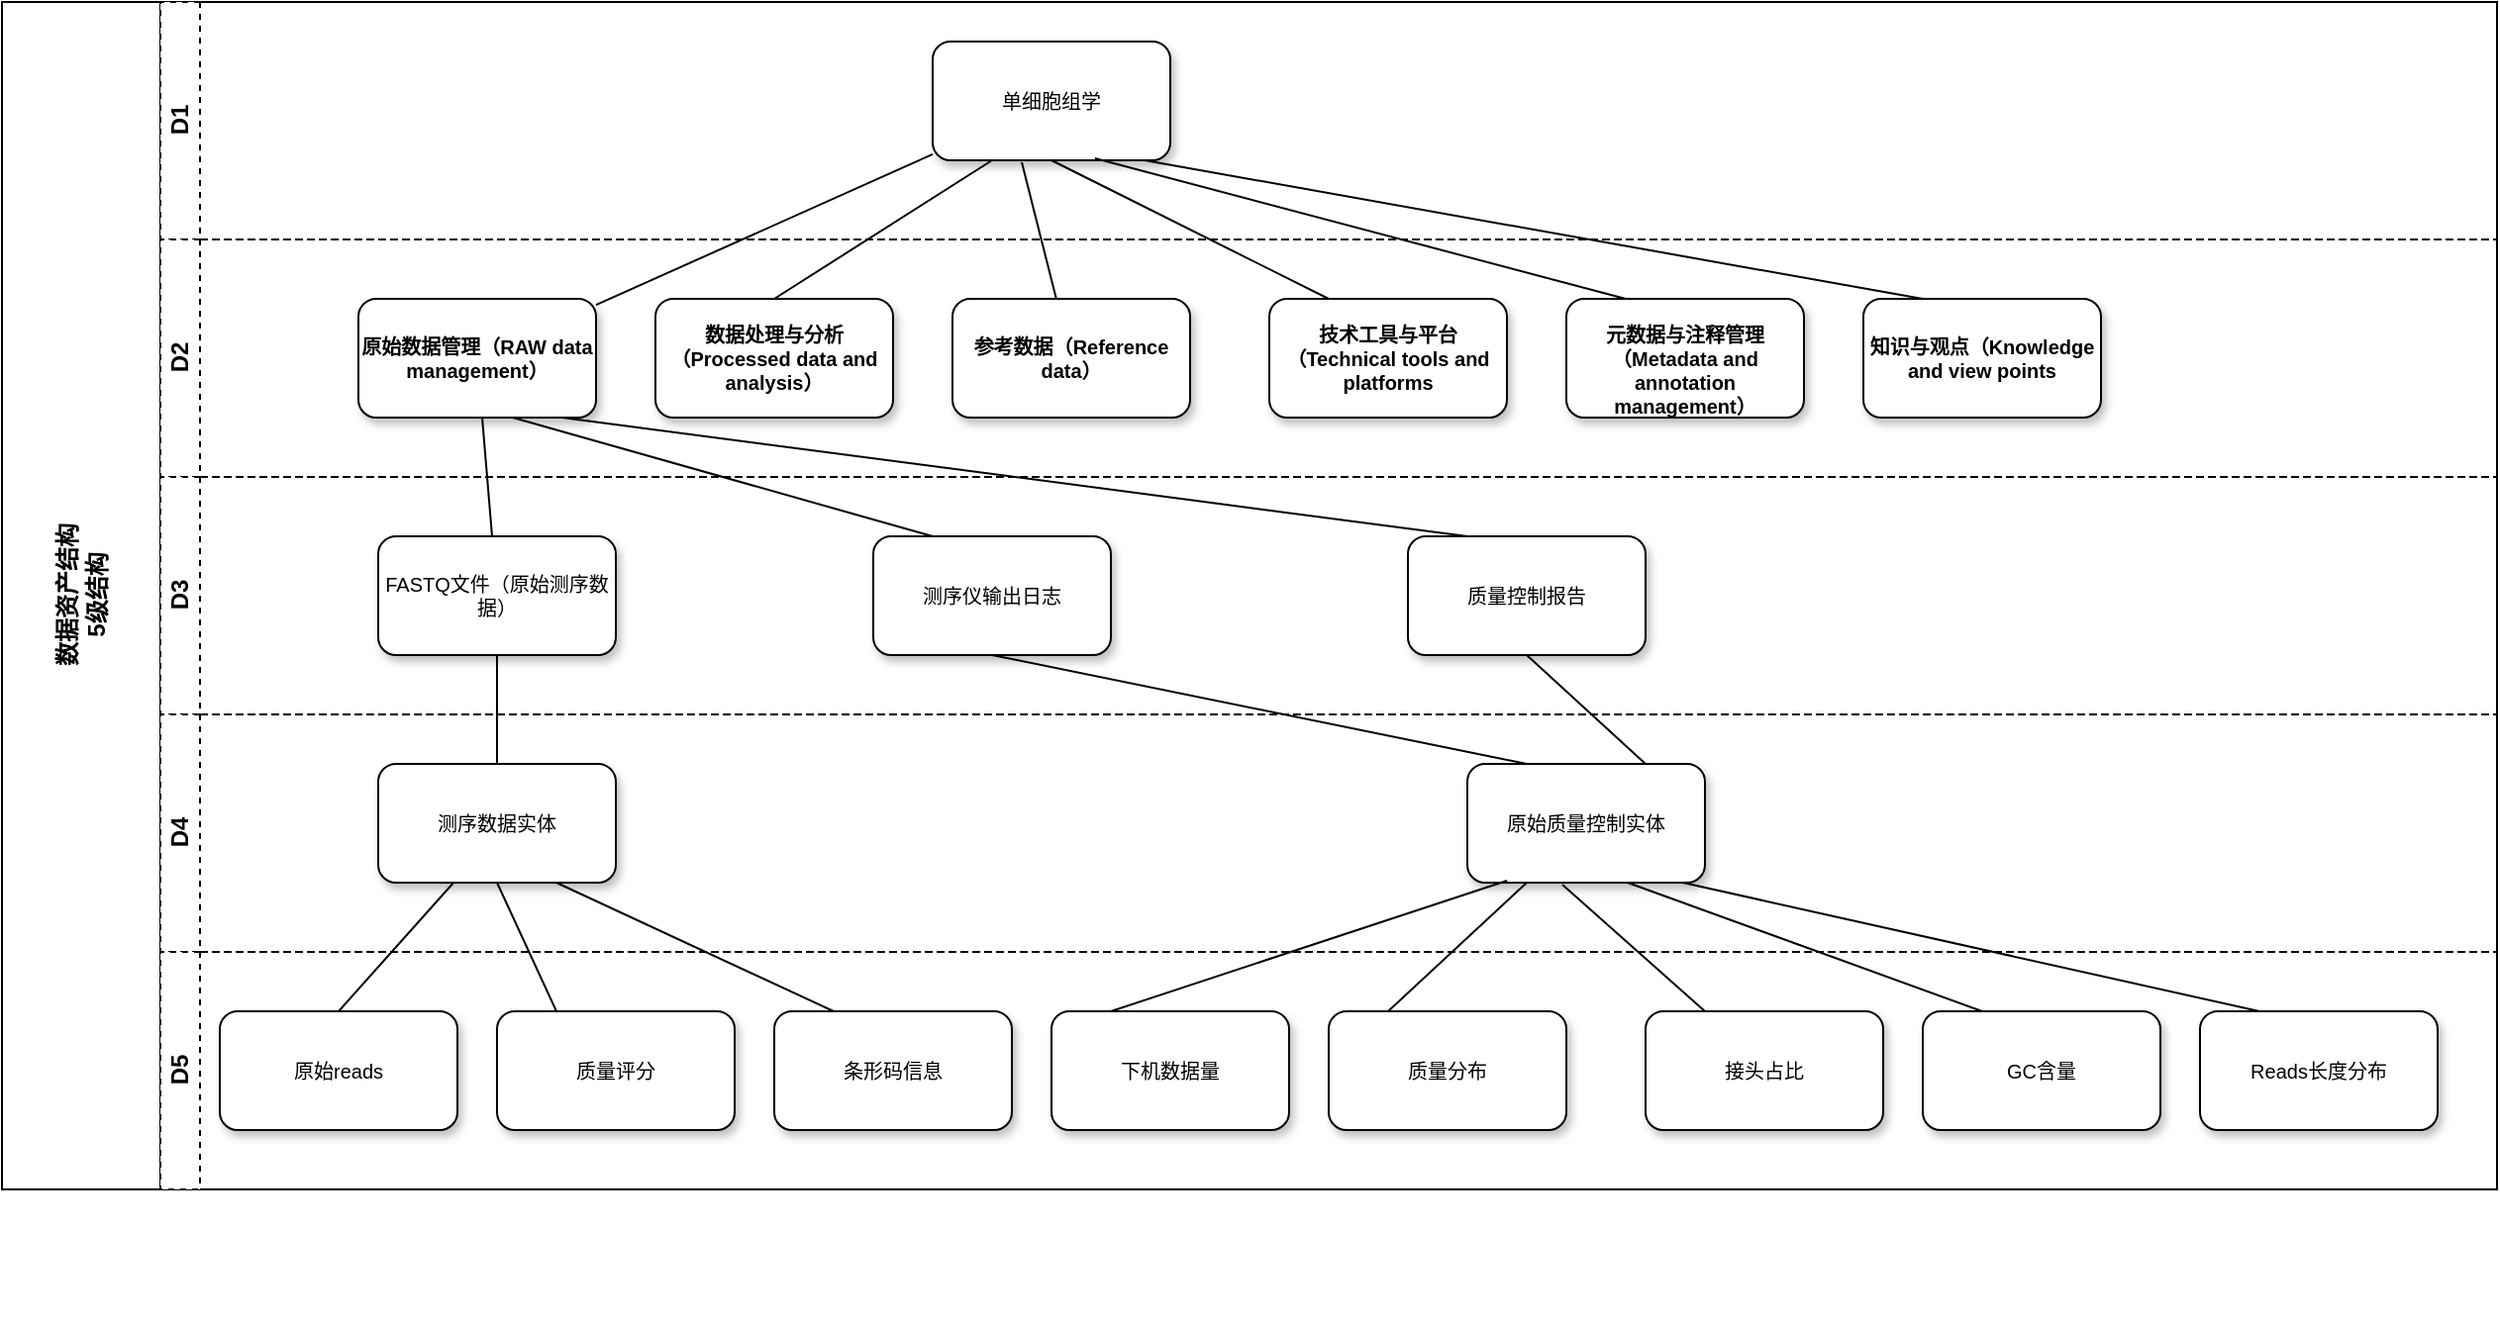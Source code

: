 <mxfile version="24.7.7">
  <diagram name="Page-1" id="10a91c8b-09ff-31b1-d368-03940ed4cc9e">
    <mxGraphModel grid="1" page="1" gridSize="10" guides="1" tooltips="1" connect="1" arrows="1" fold="1" pageScale="1" pageWidth="1100" pageHeight="850" background="none" math="0" shadow="0">
      <root>
        <mxCell id="0" />
        <mxCell id="1" parent="0" />
        <mxCell id="Mhr7L43ozkOzGL-KjsUb-1" value="&lt;div&gt;数据资产结构&lt;/div&gt;&lt;div&gt;5级结构&lt;br&gt;&lt;/div&gt;" style="swimlane;childLayout=stackLayout;resizeParent=1;resizeParentMax=0;horizontal=0;startSize=80;horizontalStack=0;html=1;" vertex="1" parent="1">
          <mxGeometry x="-670" y="125" width="1260" height="600" as="geometry" />
        </mxCell>
        <mxCell id="Mhr7L43ozkOzGL-KjsUb-6" value="D1" style="swimlane;startSize=20;horizontal=0;html=1;dashed=1;" vertex="1" parent="Mhr7L43ozkOzGL-KjsUb-1">
          <mxGeometry x="80" width="1180" height="120" as="geometry" />
        </mxCell>
        <mxCell id="62893188c0fa7362-1" value="单细胞组学" style="whiteSpace=wrap;html=1;rounded=1;shadow=1;labelBackgroundColor=none;strokeWidth=1;fontFamily=Helvetica;fontSize=10;align=center;" vertex="1" parent="Mhr7L43ozkOzGL-KjsUb-6">
          <mxGeometry x="390" y="20" width="120" height="60" as="geometry" />
        </mxCell>
        <mxCell id="Mhr7L43ozkOzGL-KjsUb-5" value="D2" style="swimlane;startSize=20;horizontal=0;html=1;dashed=1;" vertex="1" parent="Mhr7L43ozkOzGL-KjsUb-1">
          <mxGeometry x="80" y="120" width="1180" height="120" as="geometry" />
        </mxCell>
        <mxCell id="62893188c0fa7362-2" value="&lt;font style=&quot;font-size: 10px;&quot;&gt;&lt;br style=&quot;font-size: 10px;&quot;&gt;&lt;/font&gt;&lt;font style=&quot;font-size: 10px;&quot;&gt;&lt;font style=&quot;font-size: 10px;&quot;&gt;&lt;br style=&quot;font-size: 10px;&quot;&gt;&lt;/font&gt;&lt;/font&gt;&lt;p style=&quot;margin: 0in; font-size: 10px;&quot;&gt;&lt;font style=&quot;font-size: 10px;&quot;&gt;&lt;span style=&quot;font-weight: bold; font-size: 10px;&quot;&gt;&lt;br style=&quot;font-size: 10px;&quot;&gt;&lt;/span&gt;&lt;/font&gt;&lt;/p&gt;&lt;p style=&quot;margin: 0in; font-size: 10px;&quot;&gt;&lt;font style=&quot;font-size: 10px;&quot;&gt;&lt;span style=&quot;font-weight: bold; font-size: 10px;&quot;&gt;&lt;br style=&quot;font-size: 10px;&quot;&gt;&lt;/span&gt;&lt;/font&gt;&lt;/p&gt;&lt;p style=&quot;margin: 0in; font-size: 10px;&quot;&gt;&lt;font style=&quot;font-size: 10px;&quot;&gt;&lt;span style=&quot;font-weight: bold; font-size: 10px;&quot;&gt;&lt;br style=&quot;font-size: 10px;&quot;&gt;&lt;/span&gt;&lt;/font&gt;&lt;/p&gt;&lt;p style=&quot;margin: 0in; font-size: 10px;&quot;&gt;&lt;font style=&quot;font-size: 10px;&quot;&gt;&lt;span style=&quot;font-weight: bold; font-size: 10px;&quot;&gt;原始数据管理（&lt;/span&gt;&lt;span style=&quot;font-weight: bold; font-size: 10px;&quot;&gt;RAW data management&lt;/span&gt;&lt;span style=&quot;font-weight: bold; font-size: 10px;&quot;&gt;）&lt;/span&gt;&lt;/font&gt;&lt;/p&gt;&lt;font style=&quot;font-size: 10px;&quot;&gt;&lt;br style=&quot;font-size: 10px;&quot;&gt;&lt;br style=&quot;font-size: 10px;&quot;&gt;&lt;br style=&quot;font-size: 10px;&quot;&gt;&lt;br style=&quot;font-size: 10px;&quot;&gt;&lt;/font&gt;&lt;div style=&quot;font-size: 10px;&quot;&gt;&lt;font style=&quot;font-size: 10px;&quot;&gt;&lt;br style=&quot;font-size: 10px;&quot;&gt;&lt;/font&gt;&lt;/div&gt;" style="whiteSpace=wrap;html=1;rounded=1;shadow=1;labelBackgroundColor=none;strokeWidth=1;fontFamily=Helvetica;fontSize=10;align=center;" vertex="1" parent="Mhr7L43ozkOzGL-KjsUb-5">
          <mxGeometry x="100" y="30" width="120" height="60" as="geometry" />
        </mxCell>
        <mxCell id="Mhr7L43ozkOzGL-KjsUb-14" value="&lt;br style=&quot;font-size: 10px;&quot;&gt;&lt;br style=&quot;font-size: 10px;&quot;&gt;&lt;br style=&quot;font-size: 10px;&quot;&gt;&lt;br style=&quot;font-size: 10px;&quot;&gt;&lt;p style=&quot;margin: 0in; font-size: 10px;&quot;&gt;&lt;span style=&quot;font-weight: bold; font-size: 10px;&quot;&gt;&lt;br style=&quot;font-size: 10px;&quot;&gt;&lt;/span&gt;&lt;/p&gt;&lt;p style=&quot;margin: 0in; font-size: 10px;&quot;&gt;&lt;span style=&quot;font-weight: bold; font-size: 10px;&quot;&gt;数据处理与分析（&lt;/span&gt;&lt;span style=&quot;font-weight: bold; font-size: 10px;&quot;&gt;Processed data and analysis&lt;/span&gt;&lt;span style=&quot;font-weight: bold; font-size: 10px;&quot;&gt;）&lt;/span&gt;&lt;/p&gt;&lt;br style=&quot;font-size: 10px;&quot;&gt;&lt;br style=&quot;font-size: 10px;&quot;&gt;&lt;br style=&quot;font-size: 10px;&quot;&gt;&lt;br style=&quot;font-size: 10px;&quot;&gt;&lt;div style=&quot;font-size: 10px;&quot;&gt;&lt;br style=&quot;font-size: 10px;&quot;&gt;&lt;/div&gt;" style="whiteSpace=wrap;html=1;rounded=1;shadow=1;labelBackgroundColor=none;strokeWidth=1;fontFamily=Helvetica;fontSize=10;align=center;" vertex="1" parent="Mhr7L43ozkOzGL-KjsUb-5">
          <mxGeometry x="250" y="30" width="120" height="60" as="geometry" />
        </mxCell>
        <mxCell id="zkatXoy5Kl6ZE5XtROrO-1" value="&lt;br style=&quot;font-size: 10px;&quot;&gt;&lt;br style=&quot;font-size: 10px;&quot;&gt;&lt;br style=&quot;font-size: 10px;&quot;&gt;&lt;br style=&quot;font-size: 10px;&quot;&gt;&lt;br style=&quot;font-size: 10px;&quot;&gt;&lt;p style=&quot;margin: 0in; font-size: 10px;&quot;&gt;&lt;span style=&quot;font-weight: bold; font-size: 10px;&quot;&gt;参考数据（&lt;/span&gt;&lt;span style=&quot;font-weight: bold; font-size: 10px;&quot;&gt;Reference data&lt;/span&gt;&lt;span style=&quot;font-weight: bold; font-size: 10px;&quot;&gt;）&lt;/span&gt;&lt;/p&gt;&lt;br style=&quot;font-size: 10px;&quot;&gt;&lt;br style=&quot;font-size: 10px;&quot;&gt;&lt;br style=&quot;font-size: 10px;&quot;&gt;&lt;br style=&quot;font-size: 10px;&quot;&gt;&lt;div style=&quot;font-size: 10px;&quot;&gt;&lt;br style=&quot;font-size: 10px;&quot;&gt;&lt;/div&gt;" style="whiteSpace=wrap;html=1;rounded=1;shadow=1;labelBackgroundColor=none;strokeWidth=1;fontFamily=Helvetica;fontSize=10;align=center;" vertex="1" parent="Mhr7L43ozkOzGL-KjsUb-5">
          <mxGeometry x="400" y="30" width="120" height="60" as="geometry" />
        </mxCell>
        <mxCell id="zkatXoy5Kl6ZE5XtROrO-3" value="&lt;br style=&quot;font-size: 10px;&quot;&gt;&lt;br style=&quot;font-size: 10px;&quot;&gt;&lt;br style=&quot;font-size: 10px;&quot;&gt;&lt;br style=&quot;font-size: 10px;&quot;&gt;&lt;br style=&quot;font-size: 10px;&quot;&gt;&lt;br style=&quot;font-size: 10px;&quot;&gt;&lt;p style=&quot;margin: 0in; font-size: 10px;&quot;&gt;&lt;span style=&quot;font-weight: bold; font-size: 10px;&quot;&gt;元数据与注释管理（&lt;/span&gt;&lt;span style=&quot;font-weight: bold; font-size: 10px;&quot;&gt;Metadata and annotation management&lt;/span&gt;&lt;span style=&quot;font-weight: bold; font-size: 10px;&quot;&gt;）&lt;/span&gt;&lt;/p&gt;&lt;br style=&quot;font-size: 10px;&quot;&gt;&lt;br style=&quot;font-size: 10px;&quot;&gt;&lt;br style=&quot;font-size: 10px;&quot;&gt;&lt;br style=&quot;font-size: 10px;&quot;&gt;&lt;div style=&quot;font-size: 10px;&quot;&gt;&lt;br style=&quot;font-size: 10px;&quot;&gt;&lt;/div&gt;" style="whiteSpace=wrap;html=1;rounded=1;shadow=1;labelBackgroundColor=none;strokeWidth=1;fontFamily=Helvetica;fontSize=10;align=center;" vertex="1" parent="Mhr7L43ozkOzGL-KjsUb-5">
          <mxGeometry x="710" y="30" width="120" height="60" as="geometry" />
        </mxCell>
        <mxCell id="zkatXoy5Kl6ZE5XtROrO-4" value="&lt;br style=&quot;font-size: 10px;&quot;&gt;&lt;br style=&quot;font-size: 10px;&quot;&gt;&lt;br style=&quot;font-size: 10px;&quot;&gt;&lt;br style=&quot;font-size: 10px;&quot;&gt;&lt;br style=&quot;font-size: 10px;&quot;&gt;&lt;p style=&quot;margin: 0in; font-size: 10px;&quot;&gt;&lt;span style=&quot;font-weight: bold; font-size: 10px;&quot;&gt;知识与观点（&lt;/span&gt;&lt;span style=&quot;font-weight: bold; font-size: 10px;&quot;&gt;Knowledge and view points&lt;/span&gt;&lt;/p&gt;&lt;br style=&quot;font-size: 10px;&quot;&gt;&lt;br style=&quot;font-size: 10px;&quot;&gt;&lt;br style=&quot;font-size: 10px;&quot;&gt;&lt;br style=&quot;font-size: 10px;&quot;&gt;&lt;div style=&quot;font-size: 10px;&quot;&gt;&lt;br style=&quot;font-size: 10px;&quot;&gt;&lt;/div&gt;" style="whiteSpace=wrap;html=1;rounded=1;shadow=1;labelBackgroundColor=none;strokeWidth=1;fontFamily=Helvetica;fontSize=10;align=center;" vertex="1" parent="Mhr7L43ozkOzGL-KjsUb-5">
          <mxGeometry x="860" y="30" width="120" height="60" as="geometry" />
        </mxCell>
        <mxCell id="Mhr7L43ozkOzGL-KjsUb-2" value="D3" style="swimlane;startSize=20;horizontal=0;html=1;dashed=1;" vertex="1" parent="Mhr7L43ozkOzGL-KjsUb-1">
          <mxGeometry x="80" y="240" width="1180" height="120" as="geometry" />
        </mxCell>
        <mxCell id="62893188c0fa7362-8" value="&lt;br style=&quot;font-size: 10px;&quot;&gt;&lt;br style=&quot;font-size: 10px;&quot;&gt;&lt;br style=&quot;font-size: 10px;&quot;&gt;&lt;br style=&quot;font-size: 10px;&quot;&gt;&lt;br style=&quot;font-size: 10px;&quot;&gt;&lt;p style=&quot;margin: 0in; font-size: 10px;&quot;&gt;&lt;span style=&quot;font-size: 10px;&quot;&gt;FASTQ&lt;/span&gt;&lt;span style=&quot;font-size: 10px;&quot;&gt;文件（原始测序数据）&lt;/span&gt;&lt;/p&gt;&lt;br style=&quot;font-size: 10px;&quot;&gt;&lt;br style=&quot;font-size: 10px;&quot;&gt;&lt;br style=&quot;font-size: 10px;&quot;&gt;&lt;br style=&quot;font-size: 10px;&quot;&gt;&lt;div style=&quot;font-size: 10px;&quot;&gt;&lt;br style=&quot;font-size: 10px;&quot;&gt;&lt;/div&gt;" style="whiteSpace=wrap;html=1;rounded=1;shadow=1;labelBackgroundColor=none;strokeWidth=1;fontFamily=Helvetica;fontSize=10;align=center;" vertex="1" parent="Mhr7L43ozkOzGL-KjsUb-2">
          <mxGeometry x="110" y="30" width="120" height="60" as="geometry" />
        </mxCell>
        <mxCell id="zkatXoy5Kl6ZE5XtROrO-37" value="&lt;br style=&quot;font-size: 10px;&quot;&gt;&lt;br style=&quot;font-size: 10px;&quot;&gt;&lt;br style=&quot;font-size: 10px;&quot;&gt;&lt;br style=&quot;font-size: 10px;&quot;&gt;&lt;br style=&quot;font-size: 10px;&quot;&gt;&lt;p style=&quot;margin: 0in; font-size: 10px;&quot;&gt;测序仪输出日志&lt;/p&gt;&lt;br style=&quot;font-size: 10px;&quot;&gt;&lt;br style=&quot;font-size: 10px;&quot;&gt;&lt;br style=&quot;font-size: 10px;&quot;&gt;&lt;br style=&quot;font-size: 10px;&quot;&gt;&lt;div style=&quot;font-size: 10px;&quot;&gt;&lt;br style=&quot;font-size: 10px;&quot;&gt;&lt;/div&gt;" style="whiteSpace=wrap;html=1;rounded=1;shadow=1;labelBackgroundColor=none;strokeWidth=1;fontFamily=Helvetica;fontSize=10;align=center;" vertex="1" parent="Mhr7L43ozkOzGL-KjsUb-2">
          <mxGeometry x="360" y="30" width="120" height="60" as="geometry" />
        </mxCell>
        <mxCell id="zkatXoy5Kl6ZE5XtROrO-39" value="质量控制报告" style="whiteSpace=wrap;html=1;rounded=1;shadow=1;labelBackgroundColor=none;strokeWidth=1;fontFamily=Helvetica;fontSize=10;align=center;" vertex="1" parent="Mhr7L43ozkOzGL-KjsUb-2">
          <mxGeometry x="630" y="30" width="120" height="60" as="geometry" />
        </mxCell>
        <mxCell id="zkatXoy5Kl6ZE5XtROrO-2" value="&lt;br style=&quot;font-size: 10px;&quot;&gt;&lt;br style=&quot;font-size: 10px;&quot;&gt;&lt;br style=&quot;font-size: 10px;&quot;&gt;&lt;br style=&quot;font-size: 10px;&quot;&gt;&lt;br style=&quot;font-size: 10px;&quot;&gt;&lt;p style=&quot;margin: 0in; font-size: 10px;&quot;&gt;&lt;span style=&quot;font-weight: bold; font-size: 10px;&quot;&gt;技术工具与平台（&lt;/span&gt;&lt;span style=&quot;font-weight: bold; font-size: 10px;&quot;&gt;Technical tools and platforms&lt;/span&gt;&lt;/p&gt;&lt;br style=&quot;font-size: 10px;&quot;&gt;&lt;br style=&quot;font-size: 10px;&quot;&gt;&lt;br style=&quot;font-size: 10px;&quot;&gt;&lt;br style=&quot;font-size: 10px;&quot;&gt;&lt;div style=&quot;font-size: 10px;&quot;&gt;&lt;br style=&quot;font-size: 10px;&quot;&gt;&lt;/div&gt;" style="whiteSpace=wrap;html=1;rounded=1;shadow=1;labelBackgroundColor=none;strokeWidth=1;fontFamily=Helvetica;fontSize=10;align=center;" vertex="1" parent="Mhr7L43ozkOzGL-KjsUb-2">
          <mxGeometry x="560" y="-90" width="120" height="60" as="geometry" />
        </mxCell>
        <mxCell id="Mhr7L43ozkOzGL-KjsUb-3" value="D4" style="swimlane;startSize=20;horizontal=0;html=1;dashed=1;" vertex="1" parent="Mhr7L43ozkOzGL-KjsUb-1">
          <mxGeometry x="80" y="360" width="1180" height="120" as="geometry" />
        </mxCell>
        <mxCell id="zkatXoy5Kl6ZE5XtROrO-66" value="测序数据实体" style="whiteSpace=wrap;html=1;rounded=1;shadow=1;labelBackgroundColor=none;strokeWidth=1;fontFamily=Helvetica;fontSize=10;align=center;" vertex="1" parent="Mhr7L43ozkOzGL-KjsUb-3">
          <mxGeometry x="110" y="25" width="120" height="60" as="geometry" />
        </mxCell>
        <mxCell id="zkatXoy5Kl6ZE5XtROrO-67" value="原始质量控制实体" style="whiteSpace=wrap;html=1;rounded=1;shadow=1;labelBackgroundColor=none;strokeWidth=1;fontFamily=Helvetica;fontSize=10;align=center;" vertex="1" parent="Mhr7L43ozkOzGL-KjsUb-3">
          <mxGeometry x="660" y="25" width="120" height="60" as="geometry" />
        </mxCell>
        <mxCell id="Mhr7L43ozkOzGL-KjsUb-4" value="D5" style="swimlane;startSize=20;horizontal=0;html=1;dashed=1;" vertex="1" parent="Mhr7L43ozkOzGL-KjsUb-1">
          <mxGeometry x="80" y="480" width="1180" height="120" as="geometry" />
        </mxCell>
        <mxCell id="62893188c0fa7362-13" value="&lt;br style=&quot;font-size: 10px;&quot;&gt;&lt;br style=&quot;font-size: 10px;&quot;&gt;&lt;br style=&quot;font-size: 10px;&quot;&gt;&lt;br style=&quot;font-size: 10px;&quot;&gt;&lt;br style=&quot;font-size: 10px;&quot;&gt;&lt;p style=&quot;margin: 0in; font-size: 10px;&quot;&gt;质量评分&lt;/p&gt;&lt;br style=&quot;font-size: 10px;&quot;&gt;&lt;br style=&quot;font-size: 10px;&quot;&gt;&lt;br style=&quot;font-size: 10px;&quot;&gt;&lt;br style=&quot;font-size: 10px;&quot;&gt;&lt;div style=&quot;font-size: 10px;&quot;&gt;&lt;br style=&quot;font-size: 10px;&quot;&gt;&lt;/div&gt;" style="whiteSpace=wrap;html=1;rounded=1;shadow=1;labelBackgroundColor=none;strokeWidth=1;fontFamily=Helvetica;fontSize=10;align=center;" vertex="1" parent="Mhr7L43ozkOzGL-KjsUb-4">
          <mxGeometry x="170" y="30" width="120" height="60" as="geometry" />
        </mxCell>
        <mxCell id="62893188c0fa7362-12" value="&lt;div style=&quot;font-size: 10px;&quot;&gt;&lt;br style=&quot;font-size: 10px;&quot;&gt;&lt;/div&gt;&lt;div style=&quot;font-size: 10px;&quot;&gt;&lt;br style=&quot;font-size: 10px;&quot;&gt;&lt;/div&gt;&lt;div style=&quot;font-size: 10px;&quot;&gt;&lt;br style=&quot;font-size: 10px;&quot;&gt;&lt;/div&gt;&lt;div style=&quot;font-size: 10px;&quot;&gt;&lt;br style=&quot;font-size: 10px;&quot;&gt;&lt;/div&gt;&lt;div style=&quot;font-size: 10px;&quot;&gt;&lt;br style=&quot;font-size: 10px;&quot;&gt;&lt;/div&gt;&lt;div style=&quot;font-size: 10px;&quot;&gt;&lt;br style=&quot;font-size: 10px;&quot;&gt;&lt;/div&gt;&lt;div style=&quot;font-size: 10px;&quot;&gt;&lt;span style=&quot;font-size: 10px;&quot;&gt;原始&lt;/span&gt;&lt;span style=&quot;font-size: 10px;&quot;&gt;reads&lt;/span&gt;&lt;/div&gt;&lt;div style=&quot;font-size: 10px;&quot;&gt;&lt;span style=&quot;font-size: 10px;&quot;&gt;&lt;br style=&quot;font-size: 10px;&quot;&gt;&lt;/span&gt;&lt;/div&gt;&lt;br style=&quot;font-size: 10px;&quot;&gt;&lt;br style=&quot;font-size: 10px;&quot;&gt;&lt;br style=&quot;font-size: 10px;&quot;&gt;&lt;br style=&quot;font-size: 10px;&quot;&gt;&lt;div style=&quot;font-size: 10px;&quot;&gt;&lt;br style=&quot;font-size: 10px;&quot;&gt;&lt;/div&gt;" style="whiteSpace=wrap;html=1;rounded=1;shadow=1;labelBackgroundColor=none;strokeWidth=1;fontFamily=Helvetica;fontSize=10;align=center;" vertex="1" parent="Mhr7L43ozkOzGL-KjsUb-4">
          <mxGeometry x="30" y="30" width="120" height="60" as="geometry" />
        </mxCell>
        <mxCell id="zkatXoy5Kl6ZE5XtROrO-40" value="&lt;div&gt;&lt;br&gt;&lt;/div&gt;&lt;div&gt;&lt;br&gt;&lt;/div&gt;&lt;br style=&quot;font-size: 10px;&quot;&gt;&lt;br style=&quot;font-size: 10px;&quot;&gt;&lt;br style=&quot;font-size: 10px;&quot;&gt;&lt;br style=&quot;font-size: 10px;&quot;&gt;&lt;p style=&quot;margin: 0in; font-size: 10px;&quot;&gt;&lt;br style=&quot;font-size: 10px;&quot;&gt;&lt;br style=&quot;font-size: 10px;&quot;&gt;&lt;br style=&quot;font-size: 10px;&quot;&gt;&lt;br style=&quot;font-size: 10px;&quot;&gt;条形码信息&lt;/p&gt;&lt;br style=&quot;font-size: 10px;&quot;&gt;&lt;br style=&quot;font-size: 10px;&quot;&gt;&lt;br style=&quot;font-size: 10px;&quot;&gt;&lt;br style=&quot;font-size: 10px;&quot;&gt;&lt;br style=&quot;font-size: 10px;&quot;&gt;&lt;br style=&quot;font-size: 10px;&quot;&gt;&lt;br style=&quot;font-size: 10px;&quot;&gt;&lt;br style=&quot;font-size: 10px;&quot;&gt;&lt;br style=&quot;font-size: 10px;&quot;&gt;&lt;div style=&quot;font-size: 10px;&quot;&gt;&lt;br style=&quot;font-size: 10px;&quot;&gt;&lt;/div&gt;" style="whiteSpace=wrap;html=1;rounded=1;shadow=1;labelBackgroundColor=none;strokeWidth=1;fontFamily=Helvetica;fontSize=10;align=center;" vertex="1" parent="Mhr7L43ozkOzGL-KjsUb-4">
          <mxGeometry x="310" y="30" width="120" height="60" as="geometry" />
        </mxCell>
        <mxCell id="zkatXoy5Kl6ZE5XtROrO-55" value="GC含量" style="whiteSpace=wrap;html=1;rounded=1;shadow=1;labelBackgroundColor=none;strokeWidth=1;fontFamily=Helvetica;fontSize=10;align=center;" vertex="1" parent="Mhr7L43ozkOzGL-KjsUb-4">
          <mxGeometry x="890" y="30" width="120" height="60" as="geometry" />
        </mxCell>
        <mxCell id="zkatXoy5Kl6ZE5XtROrO-57" value="Reads长度分布" style="whiteSpace=wrap;html=1;rounded=1;shadow=1;labelBackgroundColor=none;strokeWidth=1;fontFamily=Helvetica;fontSize=10;align=center;" vertex="1" parent="Mhr7L43ozkOzGL-KjsUb-4">
          <mxGeometry x="1030" y="30" width="120" height="60" as="geometry" />
        </mxCell>
        <mxCell id="zkatXoy5Kl6ZE5XtROrO-58" value="接头占比" style="whiteSpace=wrap;html=1;rounded=1;shadow=1;labelBackgroundColor=none;strokeWidth=1;fontFamily=Helvetica;fontSize=10;align=center;" vertex="1" parent="Mhr7L43ozkOzGL-KjsUb-4">
          <mxGeometry x="750" y="30" width="120" height="60" as="geometry" />
        </mxCell>
        <mxCell id="zkatXoy5Kl6ZE5XtROrO-59" value="下机数据量" style="whiteSpace=wrap;html=1;rounded=1;shadow=1;labelBackgroundColor=none;strokeWidth=1;fontFamily=Helvetica;fontSize=10;align=center;" vertex="1" parent="Mhr7L43ozkOzGL-KjsUb-4">
          <mxGeometry x="450" y="30" width="120" height="60" as="geometry" />
        </mxCell>
        <mxCell id="zkatXoy5Kl6ZE5XtROrO-60" value="质量分布" style="whiteSpace=wrap;html=1;rounded=1;shadow=1;labelBackgroundColor=none;strokeWidth=1;fontFamily=Helvetica;fontSize=10;align=center;" vertex="1" parent="Mhr7L43ozkOzGL-KjsUb-4">
          <mxGeometry x="590" y="30" width="120" height="60" as="geometry" />
        </mxCell>
        <mxCell id="62893188c0fa7362-5" value="" style="rounded=0;html=1;labelBackgroundColor=none;startArrow=none;startFill=0;startSize=5;endArrow=none;endFill=0;endSize=5;jettySize=auto;orthogonalLoop=1;strokeWidth=1;fontFamily=Helvetica;fontSize=10;" edge="1" parent="Mhr7L43ozkOzGL-KjsUb-1" source="62893188c0fa7362-1" target="62893188c0fa7362-2">
          <mxGeometry x="-0.359" y="-11" relative="1" as="geometry">
            <mxPoint as="offset" />
          </mxGeometry>
        </mxCell>
        <mxCell id="62893188c0fa7362-14" value="" style="rounded=0;html=1;labelBackgroundColor=none;startArrow=none;startFill=0;startSize=5;endArrow=none;endFill=0;endSize=5;jettySize=auto;orthogonalLoop=1;strokeWidth=1;fontFamily=Helvetica;fontSize=10;" edge="1" parent="Mhr7L43ozkOzGL-KjsUb-1" source="62893188c0fa7362-2" target="62893188c0fa7362-8">
          <mxGeometry x="-0.189" y="-14" relative="1" as="geometry">
            <mxPoint as="offset" />
          </mxGeometry>
        </mxCell>
        <mxCell id="zkatXoy5Kl6ZE5XtROrO-48" value="" style="endArrow=none;html=1;rounded=0;exitX=0.65;exitY=1;exitDx=0;exitDy=0;entryX=0.25;entryY=0;entryDx=0;entryDy=0;exitPerimeter=0;fontFamily=Helvetica;fontSize=10;" edge="1" parent="Mhr7L43ozkOzGL-KjsUb-1" source="62893188c0fa7362-2" target="zkatXoy5Kl6ZE5XtROrO-37">
          <mxGeometry width="50" height="50" relative="1" as="geometry">
            <mxPoint x="700" y="340" as="sourcePoint" />
            <mxPoint x="750" y="290" as="targetPoint" />
          </mxGeometry>
        </mxCell>
        <mxCell id="zkatXoy5Kl6ZE5XtROrO-49" value="" style="endArrow=none;html=1;rounded=0;entryX=0.25;entryY=0;entryDx=0;entryDy=0;exitX=0.858;exitY=1;exitDx=0;exitDy=0;exitPerimeter=0;fontFamily=Helvetica;fontSize=10;" edge="1" parent="Mhr7L43ozkOzGL-KjsUb-1" source="62893188c0fa7362-2" target="zkatXoy5Kl6ZE5XtROrO-39">
          <mxGeometry width="50" height="50" relative="1" as="geometry">
            <mxPoint x="300" y="220" as="sourcePoint" />
            <mxPoint x="350" y="170" as="targetPoint" />
          </mxGeometry>
        </mxCell>
        <mxCell id="zkatXoy5Kl6ZE5XtROrO-50" value="" style="endArrow=none;html=1;rounded=0;exitX=0.25;exitY=1;exitDx=0;exitDy=0;entryX=0.5;entryY=0;entryDx=0;entryDy=0;fontFamily=Helvetica;fontSize=10;" edge="1" parent="Mhr7L43ozkOzGL-KjsUb-1" source="62893188c0fa7362-1" target="Mhr7L43ozkOzGL-KjsUb-14">
          <mxGeometry width="50" height="50" relative="1" as="geometry">
            <mxPoint x="630" y="90" as="sourcePoint" />
            <mxPoint x="680" y="40" as="targetPoint" />
          </mxGeometry>
        </mxCell>
        <mxCell id="zkatXoy5Kl6ZE5XtROrO-51" value="" style="endArrow=none;html=1;rounded=0;entryX=0.375;entryY=1.017;entryDx=0;entryDy=0;entryPerimeter=0;fontFamily=Helvetica;fontSize=10;" edge="1" parent="Mhr7L43ozkOzGL-KjsUb-1" source="zkatXoy5Kl6ZE5XtROrO-1" target="62893188c0fa7362-1">
          <mxGeometry width="50" height="50" relative="1" as="geometry">
            <mxPoint x="640" y="120" as="sourcePoint" />
            <mxPoint x="690" y="70" as="targetPoint" />
          </mxGeometry>
        </mxCell>
        <mxCell id="zkatXoy5Kl6ZE5XtROrO-52" value="" style="endArrow=none;html=1;rounded=0;entryX=0.5;entryY=1;entryDx=0;entryDy=0;exitX=0.25;exitY=0;exitDx=0;exitDy=0;fontFamily=Helvetica;fontSize=10;" edge="1" parent="Mhr7L43ozkOzGL-KjsUb-1" source="zkatXoy5Kl6ZE5XtROrO-2" target="62893188c0fa7362-1">
          <mxGeometry width="50" height="50" relative="1" as="geometry">
            <mxPoint x="640" y="110" as="sourcePoint" />
            <mxPoint x="690" y="60" as="targetPoint" />
          </mxGeometry>
        </mxCell>
        <mxCell id="zkatXoy5Kl6ZE5XtROrO-53" value="" style="endArrow=none;html=1;rounded=0;exitX=0.683;exitY=0.983;exitDx=0;exitDy=0;exitPerimeter=0;entryX=0.25;entryY=0;entryDx=0;entryDy=0;fontFamily=Helvetica;fontSize=10;" edge="1" parent="Mhr7L43ozkOzGL-KjsUb-1" source="62893188c0fa7362-1" target="zkatXoy5Kl6ZE5XtROrO-3">
          <mxGeometry width="50" height="50" relative="1" as="geometry">
            <mxPoint x="680" y="90" as="sourcePoint" />
            <mxPoint x="730" y="40" as="targetPoint" />
          </mxGeometry>
        </mxCell>
        <mxCell id="zkatXoy5Kl6ZE5XtROrO-54" value="" style="endArrow=none;html=1;rounded=0;exitX=0.892;exitY=1;exitDx=0;exitDy=0;exitPerimeter=0;entryX=0.25;entryY=0;entryDx=0;entryDy=0;fontFamily=Helvetica;fontSize=10;" edge="1" parent="Mhr7L43ozkOzGL-KjsUb-1" source="62893188c0fa7362-1" target="zkatXoy5Kl6ZE5XtROrO-4">
          <mxGeometry width="50" height="50" relative="1" as="geometry">
            <mxPoint x="670" y="70" as="sourcePoint" />
            <mxPoint x="720" y="20" as="targetPoint" />
          </mxGeometry>
        </mxCell>
        <mxCell id="zkatXoy5Kl6ZE5XtROrO-69" value="" style="endArrow=none;html=1;rounded=0;entryX=0.5;entryY=1;entryDx=0;entryDy=0;exitX=0.5;exitY=0;exitDx=0;exitDy=0;" edge="1" parent="Mhr7L43ozkOzGL-KjsUb-1" source="zkatXoy5Kl6ZE5XtROrO-66" target="62893188c0fa7362-8">
          <mxGeometry width="50" height="50" relative="1" as="geometry">
            <mxPoint x="240" y="380" as="sourcePoint" />
            <mxPoint x="290" y="330" as="targetPoint" />
          </mxGeometry>
        </mxCell>
        <mxCell id="zkatXoy5Kl6ZE5XtROrO-70" value="" style="endArrow=none;html=1;rounded=0;entryX=0.5;entryY=1;entryDx=0;entryDy=0;exitX=0.25;exitY=0;exitDx=0;exitDy=0;" edge="1" parent="Mhr7L43ozkOzGL-KjsUb-1" source="zkatXoy5Kl6ZE5XtROrO-67" target="zkatXoy5Kl6ZE5XtROrO-37">
          <mxGeometry width="50" height="50" relative="1" as="geometry">
            <mxPoint x="470" y="390" as="sourcePoint" />
            <mxPoint x="520" y="340" as="targetPoint" />
          </mxGeometry>
        </mxCell>
        <mxCell id="zkatXoy5Kl6ZE5XtROrO-71" value="" style="endArrow=none;html=1;rounded=0;entryX=0.5;entryY=1;entryDx=0;entryDy=0;exitX=0.75;exitY=0;exitDx=0;exitDy=0;" edge="1" parent="Mhr7L43ozkOzGL-KjsUb-1" source="zkatXoy5Kl6ZE5XtROrO-67" target="zkatXoy5Kl6ZE5XtROrO-39">
          <mxGeometry width="50" height="50" relative="1" as="geometry">
            <mxPoint x="770" y="380" as="sourcePoint" />
            <mxPoint x="820" y="330" as="targetPoint" />
          </mxGeometry>
        </mxCell>
        <mxCell id="zkatXoy5Kl6ZE5XtROrO-72" value="" style="endArrow=none;html=1;rounded=0;entryX=0.317;entryY=1;entryDx=0;entryDy=0;entryPerimeter=0;exitX=0.5;exitY=0;exitDx=0;exitDy=0;" edge="1" parent="Mhr7L43ozkOzGL-KjsUb-1" source="62893188c0fa7362-12" target="zkatXoy5Kl6ZE5XtROrO-66">
          <mxGeometry width="50" height="50" relative="1" as="geometry">
            <mxPoint x="190" y="500" as="sourcePoint" />
            <mxPoint x="240" y="450" as="targetPoint" />
          </mxGeometry>
        </mxCell>
        <mxCell id="zkatXoy5Kl6ZE5XtROrO-73" value="" style="endArrow=none;html=1;rounded=0;entryX=0.5;entryY=1;entryDx=0;entryDy=0;exitX=0.25;exitY=0;exitDx=0;exitDy=0;" edge="1" parent="Mhr7L43ozkOzGL-KjsUb-1" source="62893188c0fa7362-13" target="zkatXoy5Kl6ZE5XtROrO-66">
          <mxGeometry width="50" height="50" relative="1" as="geometry">
            <mxPoint x="290" y="500" as="sourcePoint" />
            <mxPoint x="340" y="450" as="targetPoint" />
          </mxGeometry>
        </mxCell>
        <mxCell id="zkatXoy5Kl6ZE5XtROrO-74" value="" style="endArrow=none;html=1;rounded=0;entryX=0.75;entryY=1;entryDx=0;entryDy=0;exitX=0.25;exitY=0;exitDx=0;exitDy=0;" edge="1" parent="Mhr7L43ozkOzGL-KjsUb-1" source="zkatXoy5Kl6ZE5XtROrO-40" target="zkatXoy5Kl6ZE5XtROrO-66">
          <mxGeometry width="50" height="50" relative="1" as="geometry">
            <mxPoint x="380" y="490" as="sourcePoint" />
            <mxPoint x="430" y="440" as="targetPoint" />
          </mxGeometry>
        </mxCell>
        <mxCell id="zkatXoy5Kl6ZE5XtROrO-75" value="" style="endArrow=none;html=1;rounded=0;exitX=0.25;exitY=0;exitDx=0;exitDy=0;entryX=0.167;entryY=0.983;entryDx=0;entryDy=0;entryPerimeter=0;" edge="1" parent="Mhr7L43ozkOzGL-KjsUb-1" source="zkatXoy5Kl6ZE5XtROrO-59" target="zkatXoy5Kl6ZE5XtROrO-67">
          <mxGeometry width="50" height="50" relative="1" as="geometry">
            <mxPoint x="660" y="490" as="sourcePoint" />
            <mxPoint x="630" y="445" as="targetPoint" />
          </mxGeometry>
        </mxCell>
        <mxCell id="zkatXoy5Kl6ZE5XtROrO-76" value="" style="endArrow=none;html=1;rounded=0;exitX=0.25;exitY=0;exitDx=0;exitDy=0;entryX=0.25;entryY=1;entryDx=0;entryDy=0;" edge="1" parent="Mhr7L43ozkOzGL-KjsUb-1" source="zkatXoy5Kl6ZE5XtROrO-60" target="zkatXoy5Kl6ZE5XtROrO-67">
          <mxGeometry width="50" height="50" relative="1" as="geometry">
            <mxPoint x="690" y="480" as="sourcePoint" />
            <mxPoint x="640" y="446" as="targetPoint" />
          </mxGeometry>
        </mxCell>
        <mxCell id="zkatXoy5Kl6ZE5XtROrO-77" value="" style="endArrow=none;html=1;rounded=0;exitX=0.4;exitY=1.017;exitDx=0;exitDy=0;entryX=0.25;entryY=0;entryDx=0;entryDy=0;exitPerimeter=0;" edge="1" parent="Mhr7L43ozkOzGL-KjsUb-1" source="zkatXoy5Kl6ZE5XtROrO-67" target="zkatXoy5Kl6ZE5XtROrO-58">
          <mxGeometry width="50" height="50" relative="1" as="geometry">
            <mxPoint x="820" y="460" as="sourcePoint" />
            <mxPoint x="870" y="410" as="targetPoint" />
          </mxGeometry>
        </mxCell>
        <mxCell id="zkatXoy5Kl6ZE5XtROrO-78" value="" style="endArrow=none;html=1;rounded=0;exitX=0.675;exitY=1;exitDx=0;exitDy=0;entryX=0.25;entryY=0;entryDx=0;entryDy=0;exitPerimeter=0;" edge="1" parent="Mhr7L43ozkOzGL-KjsUb-1" source="zkatXoy5Kl6ZE5XtROrO-67" target="zkatXoy5Kl6ZE5XtROrO-55">
          <mxGeometry width="50" height="50" relative="1" as="geometry">
            <mxPoint x="910" y="460" as="sourcePoint" />
            <mxPoint x="960" y="410" as="targetPoint" />
          </mxGeometry>
        </mxCell>
        <mxCell id="zkatXoy5Kl6ZE5XtROrO-79" value="" style="endArrow=none;html=1;rounded=0;exitX=0.908;exitY=1;exitDx=0;exitDy=0;entryX=0.25;entryY=0;entryDx=0;entryDy=0;exitPerimeter=0;" edge="1" parent="Mhr7L43ozkOzGL-KjsUb-1" source="zkatXoy5Kl6ZE5XtROrO-67" target="zkatXoy5Kl6ZE5XtROrO-57">
          <mxGeometry width="50" height="50" relative="1" as="geometry">
            <mxPoint x="1050" y="440" as="sourcePoint" />
            <mxPoint x="1100" y="390" as="targetPoint" />
          </mxGeometry>
        </mxCell>
      </root>
    </mxGraphModel>
  </diagram>
</mxfile>
